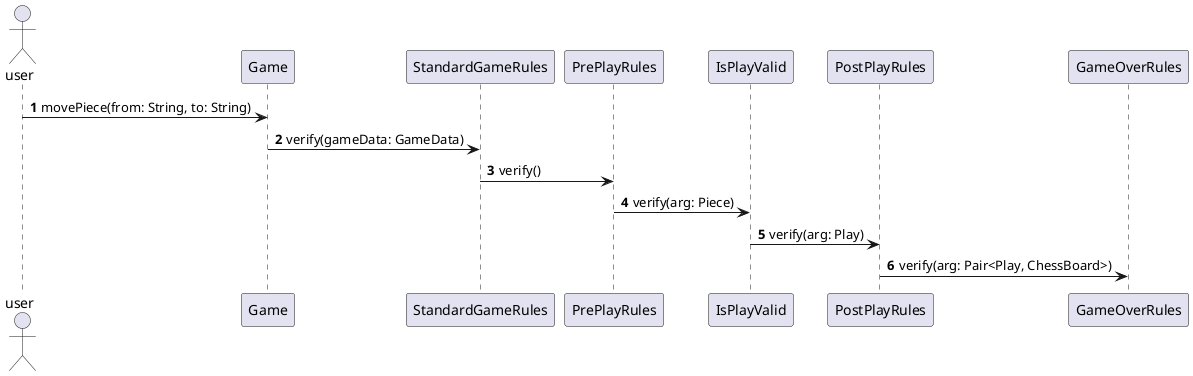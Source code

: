 @startuml
'https://plantuml.com/sequence-diagram

autonumber

actor user

user -> Game: movePiece(from: String, to: String)
Game -> StandardGameRules: verify(gameData: GameData)

'TODO: intermediate steps in each RuleChain below
StandardGameRules -> PrePlayRules: verify()
PrePlayRules -> IsPlayValid: verify(arg: Piece)
IsPlayValid -> PostPlayRules: verify(arg: Play)
PostPlayRules -> GameOverRules: verify(arg: Pair<Play, ChessBoard>)

@enduml
